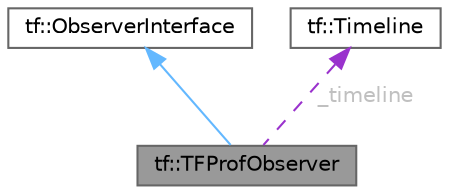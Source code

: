 digraph "tf::TFProfObserver"
{
 // LATEX_PDF_SIZE
  bgcolor="transparent";
  edge [fontname=Helvetica,fontsize=10,labelfontname=Helvetica,labelfontsize=10];
  node [fontname=Helvetica,fontsize=10,shape=box,height=0.2,width=0.4];
  Node1 [id="Node000001",label="tf::TFProfObserver",height=0.2,width=0.4,color="gray40", fillcolor="grey60", style="filled", fontcolor="black",tooltip="class to create an observer based on the built-in taskflow profiler format"];
  Node2 -> Node1 [id="edge1_Node000001_Node000002",dir="back",color="steelblue1",style="solid",tooltip=" "];
  Node2 [id="Node000002",label="tf::ObserverInterface",height=0.2,width=0.4,color="gray40", fillcolor="white", style="filled",URL="$classtf_1_1_observer_interface.html",tooltip="class to derive an executor observer"];
  Node3 -> Node1 [id="edge2_Node000001_Node000003",dir="back",color="darkorchid3",style="dashed",tooltip=" ",label=" _timeline",fontcolor="grey" ];
  Node3 [id="Node000003",label="tf::Timeline",height=0.2,width=0.4,color="gray40", fillcolor="white", style="filled",URL="$structtf_1_1_timeline.html",tooltip=" "];
}
